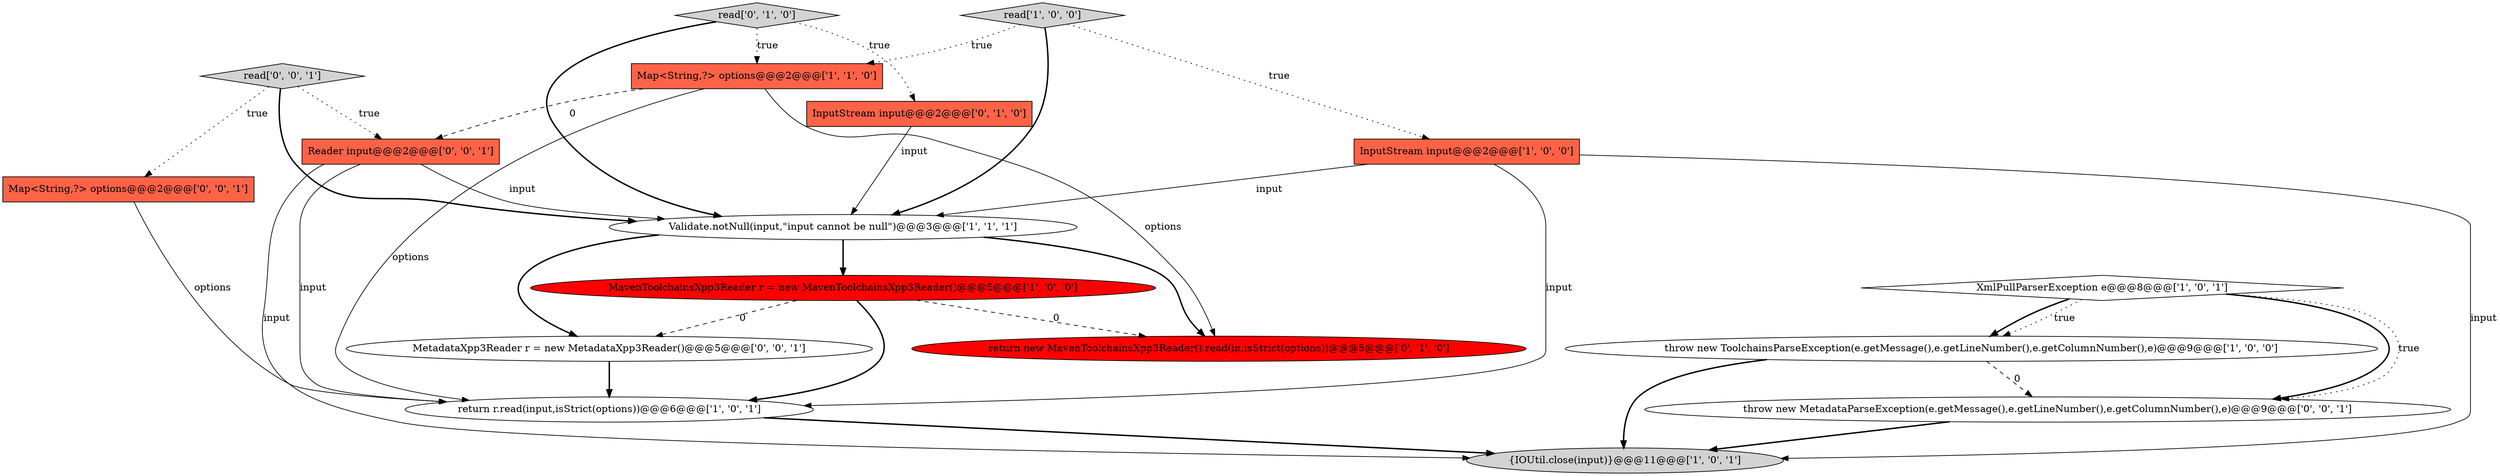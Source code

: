 digraph {
4 [style = filled, label = "return r.read(input,isStrict(options))@@@6@@@['1', '0', '1']", fillcolor = white, shape = ellipse image = "AAA0AAABBB1BBB"];
12 [style = filled, label = "read['0', '0', '1']", fillcolor = lightgray, shape = diamond image = "AAA0AAABBB3BBB"];
6 [style = filled, label = "XmlPullParserException e@@@8@@@['1', '0', '1']", fillcolor = white, shape = diamond image = "AAA0AAABBB1BBB"];
10 [style = filled, label = "read['0', '1', '0']", fillcolor = lightgray, shape = diamond image = "AAA0AAABBB2BBB"];
7 [style = filled, label = "MavenToolchainsXpp3Reader r = new MavenToolchainsXpp3Reader()@@@5@@@['1', '0', '0']", fillcolor = red, shape = ellipse image = "AAA1AAABBB1BBB"];
11 [style = filled, label = "return new MavenToolchainsXpp3Reader().read(in,isStrict(options))@@@5@@@['0', '1', '0']", fillcolor = red, shape = ellipse image = "AAA1AAABBB2BBB"];
15 [style = filled, label = "throw new MetadataParseException(e.getMessage(),e.getLineNumber(),e.getColumnNumber(),e)@@@9@@@['0', '0', '1']", fillcolor = white, shape = ellipse image = "AAA0AAABBB3BBB"];
16 [style = filled, label = "Reader input@@@2@@@['0', '0', '1']", fillcolor = tomato, shape = box image = "AAA0AAABBB3BBB"];
1 [style = filled, label = "read['1', '0', '0']", fillcolor = lightgray, shape = diamond image = "AAA0AAABBB1BBB"];
5 [style = filled, label = "throw new ToolchainsParseException(e.getMessage(),e.getLineNumber(),e.getColumnNumber(),e)@@@9@@@['1', '0', '0']", fillcolor = white, shape = ellipse image = "AAA0AAABBB1BBB"];
13 [style = filled, label = "MetadataXpp3Reader r = new MetadataXpp3Reader()@@@5@@@['0', '0', '1']", fillcolor = white, shape = ellipse image = "AAA0AAABBB3BBB"];
3 [style = filled, label = "{IOUtil.close(input)}@@@11@@@['1', '0', '1']", fillcolor = lightgray, shape = ellipse image = "AAA0AAABBB1BBB"];
2 [style = filled, label = "Validate.notNull(input,\"input cannot be null\")@@@3@@@['1', '1', '1']", fillcolor = white, shape = ellipse image = "AAA0AAABBB1BBB"];
8 [style = filled, label = "Map<String,?> options@@@2@@@['1', '1', '0']", fillcolor = tomato, shape = box image = "AAA0AAABBB1BBB"];
9 [style = filled, label = "InputStream input@@@2@@@['0', '1', '0']", fillcolor = tomato, shape = box image = "AAA0AAABBB2BBB"];
14 [style = filled, label = "Map<String,?> options@@@2@@@['0', '0', '1']", fillcolor = tomato, shape = box image = "AAA0AAABBB3BBB"];
0 [style = filled, label = "InputStream input@@@2@@@['1', '0', '0']", fillcolor = tomato, shape = box image = "AAA0AAABBB1BBB"];
5->3 [style = bold, label=""];
4->3 [style = bold, label=""];
10->8 [style = dotted, label="true"];
8->16 [style = dashed, label="0"];
7->11 [style = dashed, label="0"];
9->2 [style = solid, label="input"];
8->4 [style = solid, label="options"];
7->4 [style = bold, label=""];
15->3 [style = bold, label=""];
10->9 [style = dotted, label="true"];
0->2 [style = solid, label="input"];
6->15 [style = bold, label=""];
16->4 [style = solid, label="input"];
2->13 [style = bold, label=""];
12->14 [style = dotted, label="true"];
6->5 [style = bold, label=""];
12->2 [style = bold, label=""];
12->16 [style = dotted, label="true"];
0->3 [style = solid, label="input"];
1->8 [style = dotted, label="true"];
7->13 [style = dashed, label="0"];
16->2 [style = solid, label="input"];
16->3 [style = solid, label="input"];
10->2 [style = bold, label=""];
1->2 [style = bold, label=""];
0->4 [style = solid, label="input"];
1->0 [style = dotted, label="true"];
14->4 [style = solid, label="options"];
2->7 [style = bold, label=""];
6->15 [style = dotted, label="true"];
5->15 [style = dashed, label="0"];
8->11 [style = solid, label="options"];
2->11 [style = bold, label=""];
6->5 [style = dotted, label="true"];
13->4 [style = bold, label=""];
}
